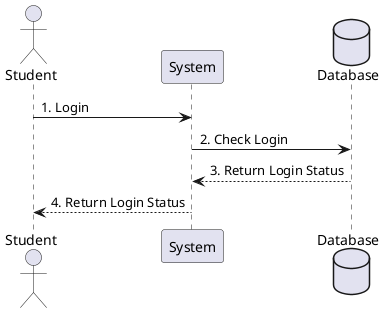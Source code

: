@startuml seqeunce02

actor "Student" as S
participant "System" as Sys
database "Database" as D

S -> Sys: 1. Login
Sys -> D: 2. Check Login
D --> Sys: 3. Return Login Status
Sys --> S: 4. Return Login Status

@enduml

